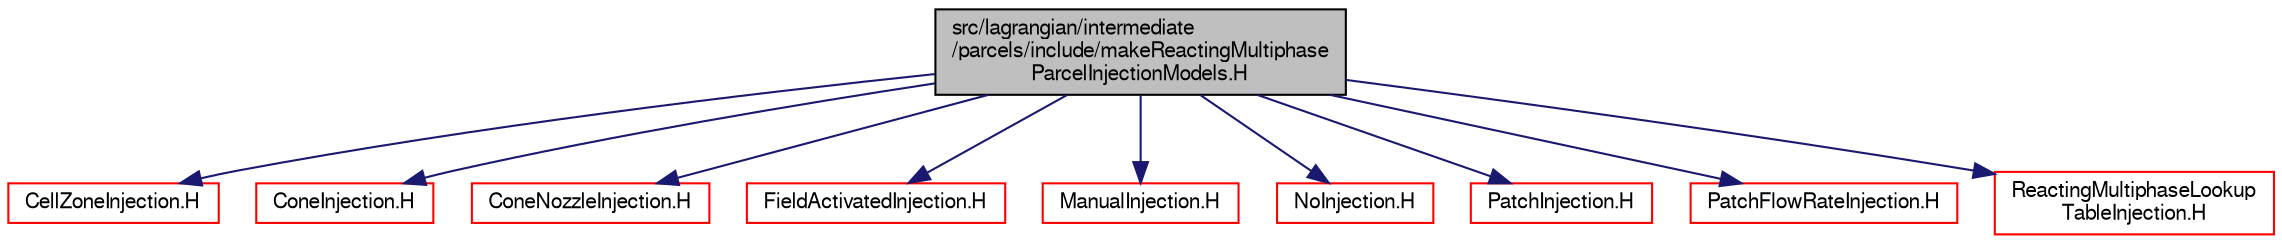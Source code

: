 digraph "src/lagrangian/intermediate/parcels/include/makeReactingMultiphaseParcelInjectionModels.H"
{
  bgcolor="transparent";
  edge [fontname="FreeSans",fontsize="10",labelfontname="FreeSans",labelfontsize="10"];
  node [fontname="FreeSans",fontsize="10",shape=record];
  Node0 [label="src/lagrangian/intermediate\l/parcels/include/makeReactingMultiphase\lParcelInjectionModels.H",height=0.2,width=0.4,color="black", fillcolor="grey75", style="filled", fontcolor="black"];
  Node0 -> Node1 [color="midnightblue",fontsize="10",style="solid",fontname="FreeSans"];
  Node1 [label="CellZoneInjection.H",height=0.2,width=0.4,color="red",URL="$a05708.html"];
  Node0 -> Node163 [color="midnightblue",fontsize="10",style="solid",fontname="FreeSans"];
  Node163 [label="ConeInjection.H",height=0.2,width=0.4,color="red",URL="$a05714.html"];
  Node0 -> Node165 [color="midnightblue",fontsize="10",style="solid",fontname="FreeSans"];
  Node165 [label="ConeNozzleInjection.H",height=0.2,width=0.4,color="red",URL="$a05720.html"];
  Node0 -> Node166 [color="midnightblue",fontsize="10",style="solid",fontname="FreeSans"];
  Node166 [label="FieldActivatedInjection.H",height=0.2,width=0.4,color="red",URL="$a05726.html"];
  Node0 -> Node180 [color="midnightblue",fontsize="10",style="solid",fontname="FreeSans"];
  Node180 [label="ManualInjection.H",height=0.2,width=0.4,color="red",URL="$a05780.html"];
  Node0 -> Node181 [color="midnightblue",fontsize="10",style="solid",fontname="FreeSans"];
  Node181 [label="NoInjection.H",height=0.2,width=0.4,color="red",URL="$a05786.html"];
  Node0 -> Node182 [color="midnightblue",fontsize="10",style="solid",fontname="FreeSans"];
  Node182 [label="PatchInjection.H",height=0.2,width=0.4,color="red",URL="$a05798.html"];
  Node0 -> Node223 [color="midnightblue",fontsize="10",style="solid",fontname="FreeSans"];
  Node223 [label="PatchFlowRateInjection.H",height=0.2,width=0.4,color="red",URL="$a05792.html"];
  Node0 -> Node224 [color="midnightblue",fontsize="10",style="solid",fontname="FreeSans"];
  Node224 [label="ReactingMultiphaseLookup\lTableInjection.H",height=0.2,width=0.4,color="red",URL="$a06272.html"];
}
